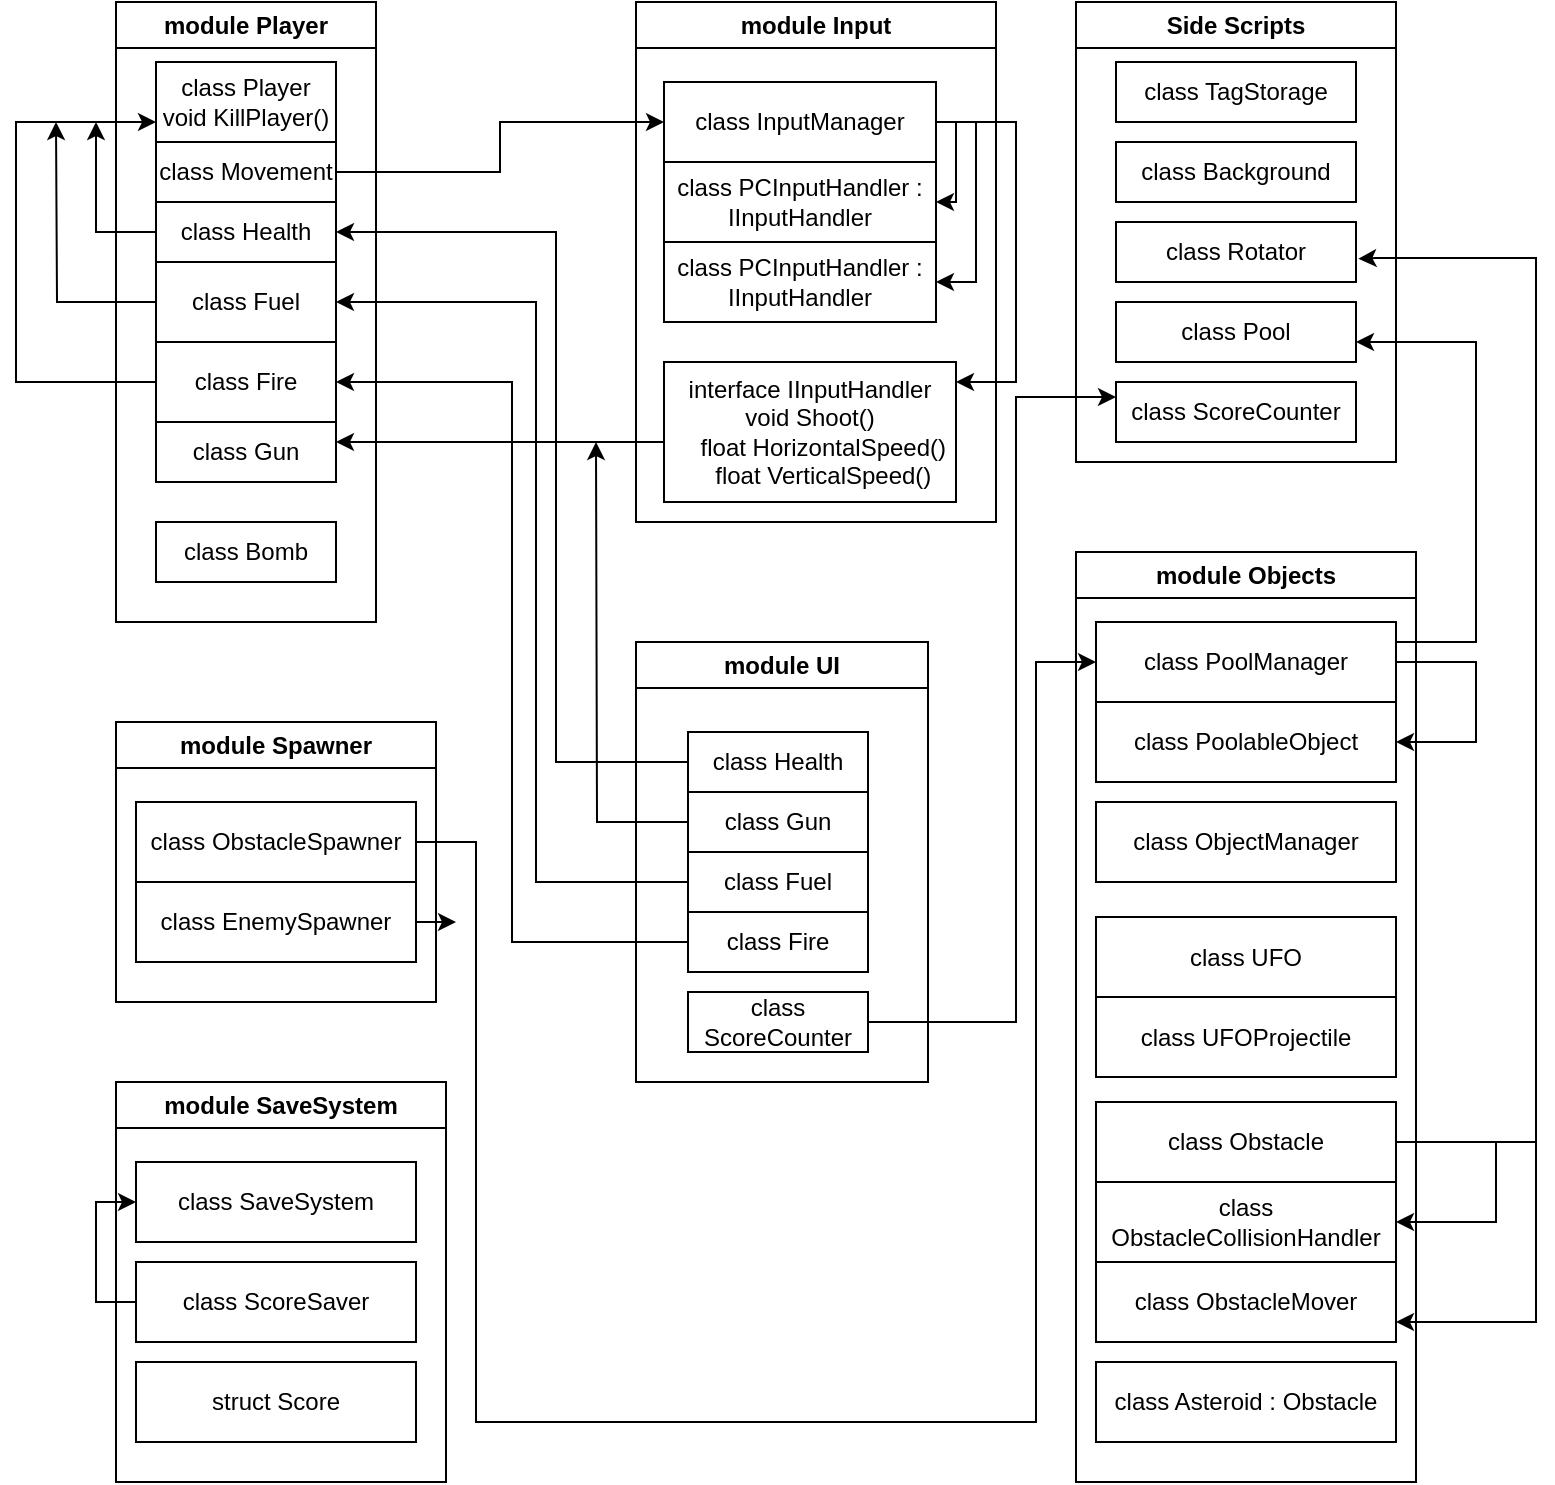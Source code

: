 <mxfile version="21.7.2" type="device">
  <diagram name="Страница — 1" id="xIHzZWK0bw2Ru02BTdqz">
    <mxGraphModel dx="1235" dy="638" grid="1" gridSize="10" guides="1" tooltips="1" connect="1" arrows="1" fold="1" page="1" pageScale="1" pageWidth="827" pageHeight="1169" math="0" shadow="0">
      <root>
        <mxCell id="0" />
        <mxCell id="1" parent="0" />
        <mxCell id="6rtu0sULZkxl0jV3cqLl-7" value="module Player" style="swimlane;whiteSpace=wrap;html=1;" parent="1" vertex="1">
          <mxGeometry x="80" y="60" width="130" height="310" as="geometry">
            <mxRectangle x="70" y="140" width="120" height="30" as="alternateBounds" />
          </mxGeometry>
        </mxCell>
        <mxCell id="6rtu0sULZkxl0jV3cqLl-11" value="class Player&lt;br&gt;void KillPlayer()" style="rounded=0;whiteSpace=wrap;html=1;" parent="6rtu0sULZkxl0jV3cqLl-7" vertex="1">
          <mxGeometry x="20" y="30" width="90" height="40" as="geometry" />
        </mxCell>
        <mxCell id="6rtu0sULZkxl0jV3cqLl-12" value="class Movement" style="rounded=0;whiteSpace=wrap;html=1;" parent="6rtu0sULZkxl0jV3cqLl-7" vertex="1">
          <mxGeometry x="20" y="70" width="90" height="30" as="geometry" />
        </mxCell>
        <mxCell id="6rtu0sULZkxl0jV3cqLl-16" style="edgeStyle=orthogonalEdgeStyle;rounded=0;orthogonalLoop=1;jettySize=auto;html=1;" parent="6rtu0sULZkxl0jV3cqLl-7" source="6rtu0sULZkxl0jV3cqLl-14" edge="1">
          <mxGeometry relative="1" as="geometry">
            <mxPoint x="-10" y="60" as="targetPoint" />
            <Array as="points">
              <mxPoint x="-10" y="115" />
              <mxPoint x="-10" y="60" />
            </Array>
          </mxGeometry>
        </mxCell>
        <mxCell id="6rtu0sULZkxl0jV3cqLl-14" value="class Health" style="rounded=0;whiteSpace=wrap;html=1;" parent="6rtu0sULZkxl0jV3cqLl-7" vertex="1">
          <mxGeometry x="20" y="100" width="90" height="30" as="geometry" />
        </mxCell>
        <mxCell id="6rtu0sULZkxl0jV3cqLl-23" style="edgeStyle=orthogonalEdgeStyle;rounded=0;orthogonalLoop=1;jettySize=auto;html=1;" parent="6rtu0sULZkxl0jV3cqLl-7" source="6rtu0sULZkxl0jV3cqLl-17" edge="1">
          <mxGeometry relative="1" as="geometry">
            <mxPoint x="-30" y="60" as="targetPoint" />
          </mxGeometry>
        </mxCell>
        <mxCell id="6rtu0sULZkxl0jV3cqLl-17" value="class Fuel" style="rounded=0;whiteSpace=wrap;html=1;" parent="6rtu0sULZkxl0jV3cqLl-7" vertex="1">
          <mxGeometry x="20" y="130" width="90" height="40" as="geometry" />
        </mxCell>
        <mxCell id="6rtu0sULZkxl0jV3cqLl-21" style="edgeStyle=orthogonalEdgeStyle;rounded=0;orthogonalLoop=1;jettySize=auto;html=1;entryX=0;entryY=0.75;entryDx=0;entryDy=0;" parent="6rtu0sULZkxl0jV3cqLl-7" source="6rtu0sULZkxl0jV3cqLl-20" target="6rtu0sULZkxl0jV3cqLl-11" edge="1">
          <mxGeometry relative="1" as="geometry">
            <Array as="points">
              <mxPoint x="-50" y="190" />
              <mxPoint x="-50" y="60" />
            </Array>
          </mxGeometry>
        </mxCell>
        <mxCell id="6rtu0sULZkxl0jV3cqLl-20" value="class Fire" style="rounded=0;whiteSpace=wrap;html=1;" parent="6rtu0sULZkxl0jV3cqLl-7" vertex="1">
          <mxGeometry x="20" y="170" width="90" height="40" as="geometry" />
        </mxCell>
        <mxCell id="6rtu0sULZkxl0jV3cqLl-24" value="class Gun" style="rounded=0;whiteSpace=wrap;html=1;" parent="6rtu0sULZkxl0jV3cqLl-7" vertex="1">
          <mxGeometry x="20" y="210" width="90" height="30" as="geometry" />
        </mxCell>
        <mxCell id="6rtu0sULZkxl0jV3cqLl-25" value="class Bomb" style="rounded=0;whiteSpace=wrap;html=1;" parent="6rtu0sULZkxl0jV3cqLl-7" vertex="1">
          <mxGeometry x="20" y="260" width="90" height="30" as="geometry" />
        </mxCell>
        <mxCell id="6rtu0sULZkxl0jV3cqLl-26" value="module Input" style="swimlane;whiteSpace=wrap;html=1;" parent="1" vertex="1">
          <mxGeometry x="340" y="60" width="180" height="260" as="geometry" />
        </mxCell>
        <mxCell id="6rtu0sULZkxl0jV3cqLl-31" style="edgeStyle=orthogonalEdgeStyle;rounded=0;orthogonalLoop=1;jettySize=auto;html=1;" parent="6rtu0sULZkxl0jV3cqLl-26" source="6rtu0sULZkxl0jV3cqLl-27" target="6rtu0sULZkxl0jV3cqLl-30" edge="1">
          <mxGeometry relative="1" as="geometry">
            <Array as="points">
              <mxPoint x="190" y="60" />
              <mxPoint x="190" y="190" />
            </Array>
          </mxGeometry>
        </mxCell>
        <mxCell id="6rtu0sULZkxl0jV3cqLl-35" style="edgeStyle=orthogonalEdgeStyle;rounded=0;orthogonalLoop=1;jettySize=auto;html=1;entryX=1;entryY=0.5;entryDx=0;entryDy=0;" parent="6rtu0sULZkxl0jV3cqLl-26" source="6rtu0sULZkxl0jV3cqLl-27" target="6rtu0sULZkxl0jV3cqLl-28" edge="1">
          <mxGeometry relative="1" as="geometry">
            <mxPoint x="160" y="100" as="targetPoint" />
            <Array as="points">
              <mxPoint x="160" y="60" />
              <mxPoint x="160" y="100" />
            </Array>
          </mxGeometry>
        </mxCell>
        <mxCell id="6rtu0sULZkxl0jV3cqLl-36" style="edgeStyle=orthogonalEdgeStyle;rounded=0;orthogonalLoop=1;jettySize=auto;html=1;entryX=1;entryY=0.5;entryDx=0;entryDy=0;" parent="6rtu0sULZkxl0jV3cqLl-26" source="6rtu0sULZkxl0jV3cqLl-27" target="6rtu0sULZkxl0jV3cqLl-29" edge="1">
          <mxGeometry relative="1" as="geometry">
            <mxPoint x="170" y="140" as="targetPoint" />
            <Array as="points">
              <mxPoint x="170" y="60" />
              <mxPoint x="170" y="140" />
            </Array>
          </mxGeometry>
        </mxCell>
        <mxCell id="6rtu0sULZkxl0jV3cqLl-27" value="class InputManager" style="rounded=0;whiteSpace=wrap;html=1;" parent="6rtu0sULZkxl0jV3cqLl-26" vertex="1">
          <mxGeometry x="14" y="40" width="136" height="40" as="geometry" />
        </mxCell>
        <mxCell id="6rtu0sULZkxl0jV3cqLl-28" value="class PCInputHandler : IInputHandler" style="rounded=0;whiteSpace=wrap;html=1;" parent="6rtu0sULZkxl0jV3cqLl-26" vertex="1">
          <mxGeometry x="14" y="80" width="136" height="40" as="geometry" />
        </mxCell>
        <mxCell id="6rtu0sULZkxl0jV3cqLl-29" value="class PCInputHandler : IInputHandler" style="rounded=0;whiteSpace=wrap;html=1;" parent="6rtu0sULZkxl0jV3cqLl-26" vertex="1">
          <mxGeometry x="14" y="120" width="136" height="40" as="geometry" />
        </mxCell>
        <mxCell id="6rtu0sULZkxl0jV3cqLl-30" value="interface IInputHandler&lt;br&gt;&lt;div&gt;void Shoot()&lt;/div&gt;&lt;div&gt;&amp;nbsp; &amp;nbsp; float HorizontalSpeed()&lt;/div&gt;&lt;div&gt;&amp;nbsp; &amp;nbsp; float VerticalSpeed()&lt;/div&gt;" style="rounded=0;whiteSpace=wrap;html=1;" parent="6rtu0sULZkxl0jV3cqLl-26" vertex="1">
          <mxGeometry x="14" y="180" width="146" height="70" as="geometry" />
        </mxCell>
        <mxCell id="6rtu0sULZkxl0jV3cqLl-32" style="edgeStyle=orthogonalEdgeStyle;rounded=0;orthogonalLoop=1;jettySize=auto;html=1;" parent="1" source="6rtu0sULZkxl0jV3cqLl-30" edge="1">
          <mxGeometry relative="1" as="geometry">
            <mxPoint x="190" y="280" as="targetPoint" />
            <Array as="points">
              <mxPoint x="190" y="280" />
            </Array>
          </mxGeometry>
        </mxCell>
        <mxCell id="6rtu0sULZkxl0jV3cqLl-34" style="edgeStyle=orthogonalEdgeStyle;rounded=0;orthogonalLoop=1;jettySize=auto;html=1;entryX=0;entryY=0.5;entryDx=0;entryDy=0;" parent="1" source="6rtu0sULZkxl0jV3cqLl-12" target="6rtu0sULZkxl0jV3cqLl-27" edge="1">
          <mxGeometry relative="1" as="geometry" />
        </mxCell>
        <mxCell id="6rtu0sULZkxl0jV3cqLl-39" value="module Spawner" style="swimlane;whiteSpace=wrap;html=1;" parent="1" vertex="1">
          <mxGeometry x="80" y="420" width="160" height="140" as="geometry" />
        </mxCell>
        <mxCell id="6rtu0sULZkxl0jV3cqLl-40" value="class ObstacleSpawner" style="rounded=0;whiteSpace=wrap;html=1;" parent="6rtu0sULZkxl0jV3cqLl-39" vertex="1">
          <mxGeometry x="10" y="40" width="140" height="40" as="geometry" />
        </mxCell>
        <mxCell id="fnonQ8gdYYeBkg-wgHBt-8" style="edgeStyle=orthogonalEdgeStyle;rounded=0;orthogonalLoop=1;jettySize=auto;html=1;" edge="1" parent="6rtu0sULZkxl0jV3cqLl-39" source="6rtu0sULZkxl0jV3cqLl-41">
          <mxGeometry relative="1" as="geometry">
            <mxPoint x="170" y="100.0" as="targetPoint" />
          </mxGeometry>
        </mxCell>
        <mxCell id="6rtu0sULZkxl0jV3cqLl-41" value="class EnemySpawner" style="rounded=0;whiteSpace=wrap;html=1;" parent="6rtu0sULZkxl0jV3cqLl-39" vertex="1">
          <mxGeometry x="10" y="80" width="140" height="40" as="geometry" />
        </mxCell>
        <mxCell id="6rtu0sULZkxl0jV3cqLl-42" value="module Objects" style="swimlane;whiteSpace=wrap;html=1;" parent="1" vertex="1">
          <mxGeometry x="560" y="335" width="170" height="465" as="geometry" />
        </mxCell>
        <mxCell id="6rtu0sULZkxl0jV3cqLl-49" style="edgeStyle=orthogonalEdgeStyle;rounded=0;orthogonalLoop=1;jettySize=auto;html=1;entryX=1;entryY=0.5;entryDx=0;entryDy=0;" parent="6rtu0sULZkxl0jV3cqLl-42" source="6rtu0sULZkxl0jV3cqLl-46" target="6rtu0sULZkxl0jV3cqLl-47" edge="1">
          <mxGeometry relative="1" as="geometry">
            <mxPoint x="170" y="95" as="targetPoint" />
            <Array as="points">
              <mxPoint x="200" y="55" />
              <mxPoint x="200" y="95" />
            </Array>
          </mxGeometry>
        </mxCell>
        <mxCell id="6rtu0sULZkxl0jV3cqLl-46" value="class PoolManager" style="rounded=0;whiteSpace=wrap;html=1;" parent="6rtu0sULZkxl0jV3cqLl-42" vertex="1">
          <mxGeometry x="10" y="35" width="150" height="40" as="geometry" />
        </mxCell>
        <mxCell id="6rtu0sULZkxl0jV3cqLl-47" value="class PoolableObject" style="rounded=0;whiteSpace=wrap;html=1;" parent="6rtu0sULZkxl0jV3cqLl-42" vertex="1">
          <mxGeometry x="10" y="75" width="150" height="40" as="geometry" />
        </mxCell>
        <mxCell id="6rtu0sULZkxl0jV3cqLl-50" value="class ObjectManager" style="rounded=0;whiteSpace=wrap;html=1;" parent="6rtu0sULZkxl0jV3cqLl-42" vertex="1">
          <mxGeometry x="10" y="125" width="150" height="40" as="geometry" />
        </mxCell>
        <mxCell id="6rtu0sULZkxl0jV3cqLl-52" value="class UFO" style="rounded=0;whiteSpace=wrap;html=1;" parent="6rtu0sULZkxl0jV3cqLl-42" vertex="1">
          <mxGeometry x="10" y="182.5" width="150" height="40" as="geometry" />
        </mxCell>
        <mxCell id="6rtu0sULZkxl0jV3cqLl-53" value="class UFOProjectile" style="rounded=0;whiteSpace=wrap;html=1;" parent="6rtu0sULZkxl0jV3cqLl-42" vertex="1">
          <mxGeometry x="10" y="222.5" width="150" height="40" as="geometry" />
        </mxCell>
        <mxCell id="6rtu0sULZkxl0jV3cqLl-58" style="edgeStyle=orthogonalEdgeStyle;rounded=0;orthogonalLoop=1;jettySize=auto;html=1;entryX=1;entryY=0.75;entryDx=0;entryDy=0;" parent="6rtu0sULZkxl0jV3cqLl-42" source="6rtu0sULZkxl0jV3cqLl-54" target="6rtu0sULZkxl0jV3cqLl-56" edge="1">
          <mxGeometry relative="1" as="geometry">
            <Array as="points">
              <mxPoint x="230" y="295" />
              <mxPoint x="230" y="385" />
            </Array>
          </mxGeometry>
        </mxCell>
        <mxCell id="6rtu0sULZkxl0jV3cqLl-59" style="edgeStyle=orthogonalEdgeStyle;rounded=0;orthogonalLoop=1;jettySize=auto;html=1;entryX=1;entryY=0.5;entryDx=0;entryDy=0;" parent="6rtu0sULZkxl0jV3cqLl-42" source="6rtu0sULZkxl0jV3cqLl-54" target="6rtu0sULZkxl0jV3cqLl-55" edge="1">
          <mxGeometry relative="1" as="geometry">
            <Array as="points">
              <mxPoint x="210" y="295" />
              <mxPoint x="210" y="335" />
            </Array>
          </mxGeometry>
        </mxCell>
        <mxCell id="6rtu0sULZkxl0jV3cqLl-54" value="class Obstacle" style="rounded=0;whiteSpace=wrap;html=1;" parent="6rtu0sULZkxl0jV3cqLl-42" vertex="1">
          <mxGeometry x="10" y="275" width="150" height="40" as="geometry" />
        </mxCell>
        <mxCell id="6rtu0sULZkxl0jV3cqLl-55" value="class ObstacleCollisionHandler" style="rounded=0;whiteSpace=wrap;html=1;" parent="6rtu0sULZkxl0jV3cqLl-42" vertex="1">
          <mxGeometry x="10" y="315" width="150" height="40" as="geometry" />
        </mxCell>
        <mxCell id="6rtu0sULZkxl0jV3cqLl-56" value="class ObstacleMover" style="rounded=0;whiteSpace=wrap;html=1;" parent="6rtu0sULZkxl0jV3cqLl-42" vertex="1">
          <mxGeometry x="10" y="355" width="150" height="40" as="geometry" />
        </mxCell>
        <mxCell id="6rtu0sULZkxl0jV3cqLl-57" value="class Asteroid : Obstacle" style="rounded=0;whiteSpace=wrap;html=1;" parent="6rtu0sULZkxl0jV3cqLl-42" vertex="1">
          <mxGeometry x="10" y="405" width="150" height="40" as="geometry" />
        </mxCell>
        <mxCell id="6rtu0sULZkxl0jV3cqLl-43" value="Side Scripts" style="swimlane;whiteSpace=wrap;html=1;" parent="1" vertex="1">
          <mxGeometry x="560" y="60" width="160" height="230" as="geometry" />
        </mxCell>
        <mxCell id="6rtu0sULZkxl0jV3cqLl-38" value="class TagStorage" style="rounded=0;whiteSpace=wrap;html=1;" parent="6rtu0sULZkxl0jV3cqLl-43" vertex="1">
          <mxGeometry x="20" y="30" width="120" height="30" as="geometry" />
        </mxCell>
        <mxCell id="6rtu0sULZkxl0jV3cqLl-37" value="class Background" style="rounded=0;whiteSpace=wrap;html=1;" parent="6rtu0sULZkxl0jV3cqLl-43" vertex="1">
          <mxGeometry x="20" y="70" width="120" height="30" as="geometry" />
        </mxCell>
        <mxCell id="6rtu0sULZkxl0jV3cqLl-44" value="class Rotator" style="rounded=0;whiteSpace=wrap;html=1;" parent="6rtu0sULZkxl0jV3cqLl-43" vertex="1">
          <mxGeometry x="20" y="110" width="120" height="30" as="geometry" />
        </mxCell>
        <mxCell id="6rtu0sULZkxl0jV3cqLl-45" value="class Pool" style="rounded=0;whiteSpace=wrap;html=1;" parent="6rtu0sULZkxl0jV3cqLl-43" vertex="1">
          <mxGeometry x="20" y="150" width="120" height="30" as="geometry" />
        </mxCell>
        <mxCell id="6rtu0sULZkxl0jV3cqLl-60" style="edgeStyle=orthogonalEdgeStyle;rounded=0;orthogonalLoop=1;jettySize=auto;html=1;entryX=1.01;entryY=0.613;entryDx=0;entryDy=0;entryPerimeter=0;" parent="6rtu0sULZkxl0jV3cqLl-43" target="6rtu0sULZkxl0jV3cqLl-44" edge="1">
          <mxGeometry relative="1" as="geometry">
            <Array as="points">
              <mxPoint x="230" y="570" />
              <mxPoint x="230" y="128" />
              <mxPoint x="150" y="128" />
            </Array>
            <mxPoint x="170.01" y="569.989" as="sourcePoint" />
            <mxPoint x="150.01" y="125" as="targetPoint" />
          </mxGeometry>
        </mxCell>
        <mxCell id="fnonQ8gdYYeBkg-wgHBt-10" value="class ScoreCounter" style="rounded=0;whiteSpace=wrap;html=1;" vertex="1" parent="6rtu0sULZkxl0jV3cqLl-43">
          <mxGeometry x="20" y="190" width="120" height="30" as="geometry" />
        </mxCell>
        <mxCell id="6rtu0sULZkxl0jV3cqLl-48" style="edgeStyle=orthogonalEdgeStyle;rounded=0;orthogonalLoop=1;jettySize=auto;html=1;" parent="1" source="6rtu0sULZkxl0jV3cqLl-46" edge="1">
          <mxGeometry relative="1" as="geometry">
            <mxPoint x="700" y="230" as="targetPoint" />
            <Array as="points">
              <mxPoint x="760" y="380" />
              <mxPoint x="760" y="230" />
              <mxPoint x="700" y="230" />
            </Array>
          </mxGeometry>
        </mxCell>
        <mxCell id="6rtu0sULZkxl0jV3cqLl-61" value="module UI" style="swimlane;whiteSpace=wrap;html=1;" parent="1" vertex="1">
          <mxGeometry x="340" y="380" width="146" height="220" as="geometry" />
        </mxCell>
        <mxCell id="6rtu0sULZkxl0jV3cqLl-62" value="class Health" style="rounded=0;whiteSpace=wrap;html=1;" parent="6rtu0sULZkxl0jV3cqLl-61" vertex="1">
          <mxGeometry x="26" y="45" width="90" height="30" as="geometry" />
        </mxCell>
        <mxCell id="fnonQ8gdYYeBkg-wgHBt-4" style="edgeStyle=orthogonalEdgeStyle;rounded=0;orthogonalLoop=1;jettySize=auto;html=1;" edge="1" parent="6rtu0sULZkxl0jV3cqLl-61" source="6rtu0sULZkxl0jV3cqLl-63">
          <mxGeometry relative="1" as="geometry">
            <mxPoint x="-20" y="-100" as="targetPoint" />
          </mxGeometry>
        </mxCell>
        <mxCell id="6rtu0sULZkxl0jV3cqLl-63" value="class Gun" style="rounded=0;whiteSpace=wrap;html=1;" parent="6rtu0sULZkxl0jV3cqLl-61" vertex="1">
          <mxGeometry x="26" y="75" width="90" height="30" as="geometry" />
        </mxCell>
        <mxCell id="fnonQ8gdYYeBkg-wgHBt-1" value="class Fuel" style="rounded=0;whiteSpace=wrap;html=1;" vertex="1" parent="6rtu0sULZkxl0jV3cqLl-61">
          <mxGeometry x="26" y="105" width="90" height="30" as="geometry" />
        </mxCell>
        <mxCell id="fnonQ8gdYYeBkg-wgHBt-2" value="class Fire" style="rounded=0;whiteSpace=wrap;html=1;" vertex="1" parent="6rtu0sULZkxl0jV3cqLl-61">
          <mxGeometry x="26" y="135" width="90" height="30" as="geometry" />
        </mxCell>
        <mxCell id="fnonQ8gdYYeBkg-wgHBt-9" value="class ScoreCounter" style="rounded=0;whiteSpace=wrap;html=1;" vertex="1" parent="6rtu0sULZkxl0jV3cqLl-61">
          <mxGeometry x="26" y="175" width="90" height="30" as="geometry" />
        </mxCell>
        <mxCell id="fnonQ8gdYYeBkg-wgHBt-3" style="edgeStyle=orthogonalEdgeStyle;rounded=0;orthogonalLoop=1;jettySize=auto;html=1;exitX=0;exitY=0.5;exitDx=0;exitDy=0;entryX=1;entryY=0.5;entryDx=0;entryDy=0;" edge="1" parent="1" source="6rtu0sULZkxl0jV3cqLl-62" target="6rtu0sULZkxl0jV3cqLl-14">
          <mxGeometry relative="1" as="geometry">
            <Array as="points">
              <mxPoint x="300" y="440" />
              <mxPoint x="300" y="175" />
            </Array>
          </mxGeometry>
        </mxCell>
        <mxCell id="fnonQ8gdYYeBkg-wgHBt-5" style="edgeStyle=orthogonalEdgeStyle;rounded=0;orthogonalLoop=1;jettySize=auto;html=1;entryX=1;entryY=0.5;entryDx=0;entryDy=0;" edge="1" parent="1" source="fnonQ8gdYYeBkg-wgHBt-1" target="6rtu0sULZkxl0jV3cqLl-17">
          <mxGeometry relative="1" as="geometry">
            <Array as="points">
              <mxPoint x="290" y="500" />
              <mxPoint x="290" y="210" />
            </Array>
          </mxGeometry>
        </mxCell>
        <mxCell id="fnonQ8gdYYeBkg-wgHBt-6" style="edgeStyle=orthogonalEdgeStyle;rounded=0;orthogonalLoop=1;jettySize=auto;html=1;entryX=1;entryY=0.5;entryDx=0;entryDy=0;" edge="1" parent="1" source="fnonQ8gdYYeBkg-wgHBt-2" target="6rtu0sULZkxl0jV3cqLl-20">
          <mxGeometry relative="1" as="geometry" />
        </mxCell>
        <mxCell id="fnonQ8gdYYeBkg-wgHBt-7" style="edgeStyle=orthogonalEdgeStyle;rounded=0;orthogonalLoop=1;jettySize=auto;html=1;entryX=0;entryY=0.5;entryDx=0;entryDy=0;" edge="1" parent="1" source="6rtu0sULZkxl0jV3cqLl-40" target="6rtu0sULZkxl0jV3cqLl-46">
          <mxGeometry relative="1" as="geometry">
            <Array as="points">
              <mxPoint x="260" y="480" />
              <mxPoint x="260" y="770" />
              <mxPoint x="540" y="770" />
              <mxPoint x="540" y="390" />
            </Array>
          </mxGeometry>
        </mxCell>
        <mxCell id="fnonQ8gdYYeBkg-wgHBt-11" style="edgeStyle=orthogonalEdgeStyle;rounded=0;orthogonalLoop=1;jettySize=auto;html=1;entryX=0;entryY=0.25;entryDx=0;entryDy=0;" edge="1" parent="1" source="fnonQ8gdYYeBkg-wgHBt-9" target="fnonQ8gdYYeBkg-wgHBt-10">
          <mxGeometry relative="1" as="geometry">
            <Array as="points">
              <mxPoint x="530" y="570" />
              <mxPoint x="530" y="258" />
            </Array>
          </mxGeometry>
        </mxCell>
        <mxCell id="fnonQ8gdYYeBkg-wgHBt-12" value="module SaveSystem" style="swimlane;whiteSpace=wrap;html=1;" vertex="1" parent="1">
          <mxGeometry x="80" y="600" width="165" height="200" as="geometry" />
        </mxCell>
        <mxCell id="fnonQ8gdYYeBkg-wgHBt-13" value="class SaveSystem" style="rounded=0;whiteSpace=wrap;html=1;" vertex="1" parent="fnonQ8gdYYeBkg-wgHBt-12">
          <mxGeometry x="10" y="40" width="140" height="40" as="geometry" />
        </mxCell>
        <mxCell id="fnonQ8gdYYeBkg-wgHBt-14" value="struct Score" style="rounded=0;whiteSpace=wrap;html=1;" vertex="1" parent="fnonQ8gdYYeBkg-wgHBt-12">
          <mxGeometry x="10" y="140" width="140" height="40" as="geometry" />
        </mxCell>
        <mxCell id="fnonQ8gdYYeBkg-wgHBt-16" style="edgeStyle=orthogonalEdgeStyle;rounded=0;orthogonalLoop=1;jettySize=auto;html=1;entryX=0;entryY=0.5;entryDx=0;entryDy=0;" edge="1" parent="fnonQ8gdYYeBkg-wgHBt-12" source="fnonQ8gdYYeBkg-wgHBt-15" target="fnonQ8gdYYeBkg-wgHBt-13">
          <mxGeometry relative="1" as="geometry">
            <Array as="points">
              <mxPoint x="-10" y="110" />
              <mxPoint x="-10" y="60" />
            </Array>
          </mxGeometry>
        </mxCell>
        <mxCell id="fnonQ8gdYYeBkg-wgHBt-15" value="class ScoreSaver" style="rounded=0;whiteSpace=wrap;html=1;" vertex="1" parent="fnonQ8gdYYeBkg-wgHBt-12">
          <mxGeometry x="10" y="90" width="140" height="40" as="geometry" />
        </mxCell>
      </root>
    </mxGraphModel>
  </diagram>
</mxfile>
